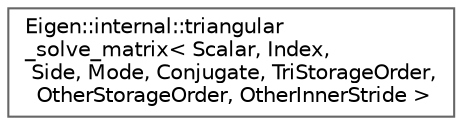 digraph "Graphical Class Hierarchy"
{
 // LATEX_PDF_SIZE
  bgcolor="transparent";
  edge [fontname=Helvetica,fontsize=10,labelfontname=Helvetica,labelfontsize=10];
  node [fontname=Helvetica,fontsize=10,shape=box,height=0.2,width=0.4];
  rankdir="LR";
  Node0 [id="Node000000",label="Eigen::internal::triangular\l_solve_matrix\< Scalar, Index,\l Side, Mode, Conjugate, TriStorageOrder,\l OtherStorageOrder, OtherInnerStride \>",height=0.2,width=0.4,color="grey40", fillcolor="white", style="filled",URL="$structEigen_1_1internal_1_1triangular__solve__matrix.html",tooltip=" "];
}
